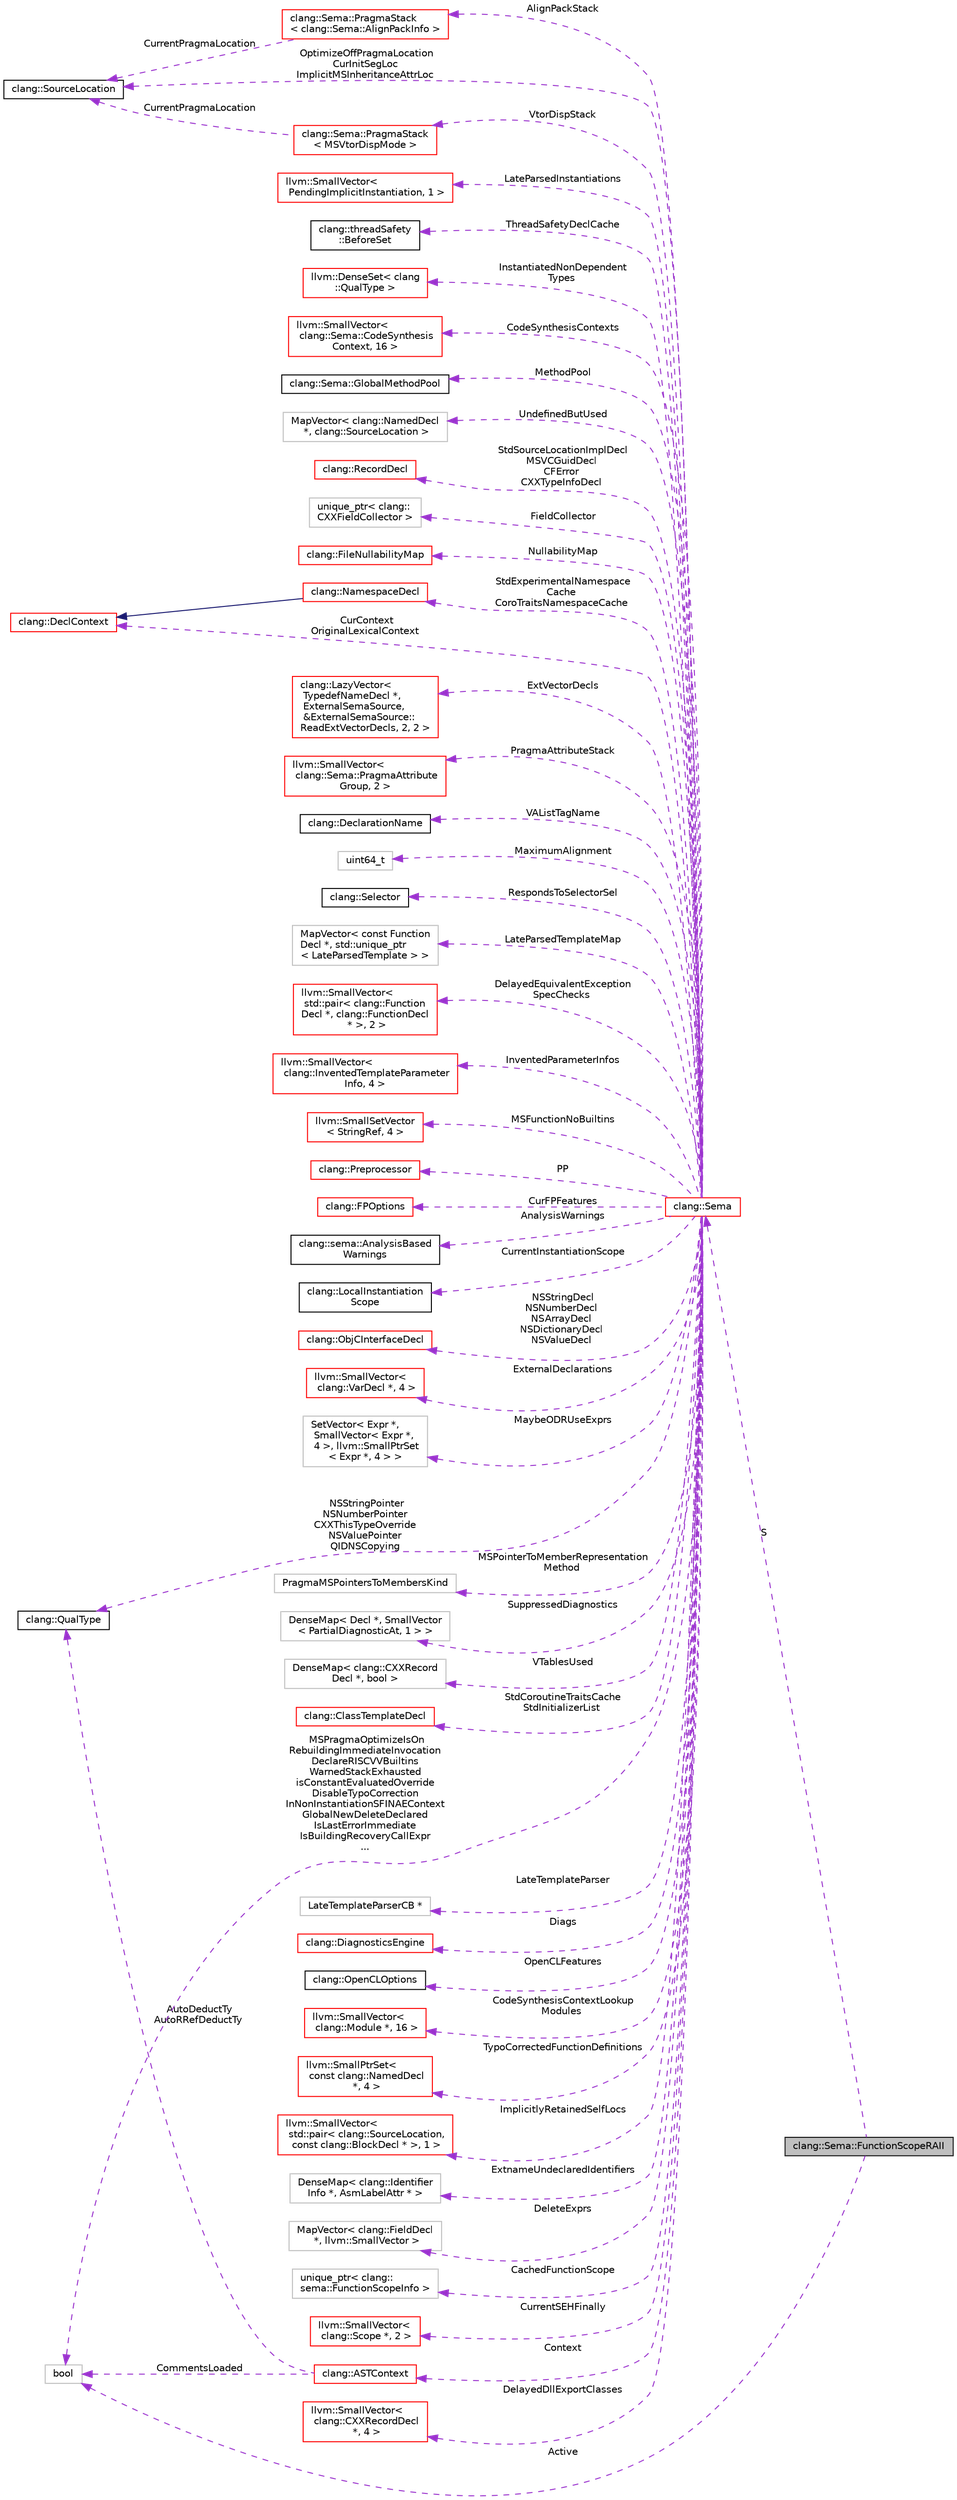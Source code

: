 digraph "clang::Sema::FunctionScopeRAII"
{
 // LATEX_PDF_SIZE
  bgcolor="transparent";
  edge [fontname="Helvetica",fontsize="10",labelfontname="Helvetica",labelfontsize="10"];
  node [fontname="Helvetica",fontsize="10",shape=record];
  rankdir="LR";
  Node1 [label="clang::Sema::FunctionScopeRAII",height=0.2,width=0.4,color="black", fillcolor="grey75", style="filled", fontcolor="black",tooltip="An RAII helper that pops function a function scope on exit."];
  Node2 -> Node1 [dir="back",color="darkorchid3",fontsize="10",style="dashed",label=" S" ,fontname="Helvetica"];
  Node2 [label="clang::Sema",height=0.2,width=0.4,color="red",URL="$classclang_1_1Sema.html",tooltip="Sema - This implements semantic analysis and AST building for C."];
  Node3 -> Node2 [dir="back",color="darkorchid3",fontsize="10",style="dashed",label=" LateParsedInstantiations" ,fontname="Helvetica"];
  Node3 [label="llvm::SmallVector\<\l PendingImplicitInstantiation, 1 \>",height=0.2,width=0.4,color="red",URL="$classllvm_1_1SmallVector.html",tooltip=" "];
  Node5 -> Node2 [dir="back",color="darkorchid3",fontsize="10",style="dashed",label=" ThreadSafetyDeclCache" ,fontname="Helvetica"];
  Node5 [label="clang::threadSafety\l::BeforeSet",height=0.2,width=0.4,color="black",URL="$classclang_1_1threadSafety_1_1BeforeSet.html",tooltip=" "];
  Node6 -> Node2 [dir="back",color="darkorchid3",fontsize="10",style="dashed",label=" InstantiatedNonDependent\lTypes" ,fontname="Helvetica"];
  Node6 [label="llvm::DenseSet\< clang\l::QualType \>",height=0.2,width=0.4,color="red",URL="$classllvm_1_1DenseSet.html",tooltip=" "];
  Node8 -> Node2 [dir="back",color="darkorchid3",fontsize="10",style="dashed",label=" CodeSynthesisContexts" ,fontname="Helvetica"];
  Node8 [label="llvm::SmallVector\<\l clang::Sema::CodeSynthesis\lContext, 16 \>",height=0.2,width=0.4,color="red",URL="$classllvm_1_1SmallVector.html",tooltip=" "];
  Node9 -> Node2 [dir="back",color="darkorchid3",fontsize="10",style="dashed",label=" MethodPool" ,fontname="Helvetica"];
  Node9 [label="clang::Sema::GlobalMethodPool",height=0.2,width=0.4,color="black",URL="$classclang_1_1Sema_1_1GlobalMethodPool.html",tooltip=" "];
  Node10 -> Node2 [dir="back",color="darkorchid3",fontsize="10",style="dashed",label=" UndefinedButUsed" ,fontname="Helvetica"];
  Node10 [label="MapVector\< clang::NamedDecl\l *, clang::SourceLocation \>",height=0.2,width=0.4,color="grey75",tooltip=" "];
  Node11 -> Node2 [dir="back",color="darkorchid3",fontsize="10",style="dashed",label=" StdSourceLocationImplDecl\nMSVCGuidDecl\nCFError\nCXXTypeInfoDecl" ,fontname="Helvetica"];
  Node11 [label="clang::RecordDecl",height=0.2,width=0.4,color="red",URL="$classclang_1_1RecordDecl.html",tooltip="Represents a struct/union/class."];
  Node35 -> Node2 [dir="back",color="darkorchid3",fontsize="10",style="dashed",label=" FieldCollector" ,fontname="Helvetica"];
  Node35 [label="unique_ptr\< clang::\lCXXFieldCollector \>",height=0.2,width=0.4,color="grey75",tooltip=" "];
  Node36 -> Node2 [dir="back",color="darkorchid3",fontsize="10",style="dashed",label=" NullabilityMap" ,fontname="Helvetica"];
  Node36 [label="clang::FileNullabilityMap",height=0.2,width=0.4,color="red",URL="$classclang_1_1FileNullabilityMap.html",tooltip="A mapping from file IDs to a record of whether we've seen nullability information in that file."];
  Node42 -> Node2 [dir="back",color="darkorchid3",fontsize="10",style="dashed",label=" AlignPackStack" ,fontname="Helvetica"];
  Node42 [label="clang::Sema::PragmaStack\l\< clang::Sema::AlignPackInfo \>",height=0.2,width=0.4,color="red",URL="$structclang_1_1Sema_1_1PragmaStack.html",tooltip=" "];
  Node38 -> Node42 [dir="back",color="darkorchid3",fontsize="10",style="dashed",label=" CurrentPragmaLocation" ,fontname="Helvetica"];
  Node38 [label="clang::SourceLocation",height=0.2,width=0.4,color="black",URL="$classclang_1_1SourceLocation.html",tooltip="Encodes a location in the source."];
  Node47 -> Node2 [dir="back",color="darkorchid3",fontsize="10",style="dashed",label=" ExtVectorDecls" ,fontname="Helvetica"];
  Node47 [label="clang::LazyVector\<\l TypedefNameDecl *,\l ExternalSemaSource,\l &ExternalSemaSource::\lReadExtVectorDecls, 2, 2 \>",height=0.2,width=0.4,color="red",URL="$classclang_1_1LazyVector.html",tooltip=" "];
  Node49 -> Node2 [dir="back",color="darkorchid3",fontsize="10",style="dashed",label=" PragmaAttributeStack" ,fontname="Helvetica"];
  Node49 [label="llvm::SmallVector\<\l clang::Sema::PragmaAttribute\lGroup, 2 \>",height=0.2,width=0.4,color="red",URL="$classllvm_1_1SmallVector.html",tooltip=" "];
  Node38 -> Node2 [dir="back",color="darkorchid3",fontsize="10",style="dashed",label=" OptimizeOffPragmaLocation\nCurInitSegLoc\nImplicitMSInheritanceAttrLoc" ,fontname="Helvetica"];
  Node50 -> Node2 [dir="back",color="darkorchid3",fontsize="10",style="dashed",label=" VAListTagName" ,fontname="Helvetica"];
  Node50 [label="clang::DeclarationName",height=0.2,width=0.4,color="black",URL="$classclang_1_1DeclarationName.html",tooltip="The name of a declaration."];
  Node51 -> Node2 [dir="back",color="darkorchid3",fontsize="10",style="dashed",label=" MaximumAlignment" ,fontname="Helvetica"];
  Node51 [label="uint64_t",height=0.2,width=0.4,color="grey75",tooltip=" "];
  Node52 -> Node2 [dir="back",color="darkorchid3",fontsize="10",style="dashed",label=" RespondsToSelectorSel" ,fontname="Helvetica"];
  Node52 [label="clang::Selector",height=0.2,width=0.4,color="black",URL="$classclang_1_1Selector.html",tooltip="Smart pointer class that efficiently represents Objective-C method names."];
  Node53 -> Node2 [dir="back",color="darkorchid3",fontsize="10",style="dashed",label=" LateParsedTemplateMap" ,fontname="Helvetica"];
  Node53 [label="MapVector\< const Function\lDecl *, std::unique_ptr\l\< LateParsedTemplate \> \>",height=0.2,width=0.4,color="grey75",tooltip=" "];
  Node54 -> Node2 [dir="back",color="darkorchid3",fontsize="10",style="dashed",label=" DelayedEquivalentException\lSpecChecks" ,fontname="Helvetica"];
  Node54 [label="llvm::SmallVector\<\l std::pair\< clang::Function\lDecl *, clang::FunctionDecl\l * \>, 2 \>",height=0.2,width=0.4,color="red",URL="$classllvm_1_1SmallVector.html",tooltip=" "];
  Node55 -> Node2 [dir="back",color="darkorchid3",fontsize="10",style="dashed",label=" InventedParameterInfos" ,fontname="Helvetica"];
  Node55 [label="llvm::SmallVector\<\l clang::InventedTemplateParameter\lInfo, 4 \>",height=0.2,width=0.4,color="red",URL="$classllvm_1_1SmallVector.html",tooltip=" "];
  Node56 -> Node2 [dir="back",color="darkorchid3",fontsize="10",style="dashed",label=" MSFunctionNoBuiltins" ,fontname="Helvetica"];
  Node56 [label="llvm::SmallSetVector\l\< StringRef, 4 \>",height=0.2,width=0.4,color="red",URL="$classllvm_1_1SmallSetVector.html",tooltip=" "];
  Node58 -> Node2 [dir="back",color="darkorchid3",fontsize="10",style="dashed",label=" PP" ,fontname="Helvetica"];
  Node58 [label="clang::Preprocessor",height=0.2,width=0.4,color="red",URL="$classclang_1_1Preprocessor.html",tooltip="Engages in a tight little dance with the lexer to efficiently preprocess tokens."];
  Node60 -> Node2 [dir="back",color="darkorchid3",fontsize="10",style="dashed",label=" CurFPFeatures" ,fontname="Helvetica"];
  Node60 [label="clang::FPOptions",height=0.2,width=0.4,color="red",URL="$classclang_1_1FPOptions.html",tooltip=" "];
  Node62 -> Node2 [dir="back",color="darkorchid3",fontsize="10",style="dashed",label=" AnalysisWarnings" ,fontname="Helvetica"];
  Node62 [label="clang::sema::AnalysisBased\lWarnings",height=0.2,width=0.4,color="black",URL="$classclang_1_1sema_1_1AnalysisBasedWarnings.html",tooltip=" "];
  Node63 -> Node2 [dir="back",color="darkorchid3",fontsize="10",style="dashed",label=" CurrentInstantiationScope" ,fontname="Helvetica"];
  Node63 [label="clang::LocalInstantiation\lScope",height=0.2,width=0.4,color="black",URL="$classclang_1_1LocalInstantiationScope.html",tooltip="A stack-allocated class that identifies which local variable declaration instantiations are present i..."];
  Node64 -> Node2 [dir="back",color="darkorchid3",fontsize="10",style="dashed",label=" NSStringDecl\nNSNumberDecl\nNSArrayDecl\nNSDictionaryDecl\nNSValueDecl" ,fontname="Helvetica"];
  Node64 [label="clang::ObjCInterfaceDecl",height=0.2,width=0.4,color="red",URL="$classclang_1_1ObjCInterfaceDecl.html",tooltip="Represents an ObjC class declaration."];
  Node67 -> Node2 [dir="back",color="darkorchid3",fontsize="10",style="dashed",label=" ExternalDeclarations" ,fontname="Helvetica"];
  Node67 [label="llvm::SmallVector\<\l clang::VarDecl *, 4 \>",height=0.2,width=0.4,color="red",URL="$classllvm_1_1SmallVector.html",tooltip=" "];
  Node68 -> Node2 [dir="back",color="darkorchid3",fontsize="10",style="dashed",label=" MaybeODRUseExprs" ,fontname="Helvetica"];
  Node68 [label="SetVector\< Expr *,\l SmallVector\< Expr *,\l 4 \>, llvm::SmallPtrSet\l\< Expr *, 4 \> \>",height=0.2,width=0.4,color="grey75",tooltip=" "];
  Node69 -> Node2 [dir="back",color="darkorchid3",fontsize="10",style="dashed",label=" VtorDispStack" ,fontname="Helvetica"];
  Node69 [label="clang::Sema::PragmaStack\l\< MSVtorDispMode \>",height=0.2,width=0.4,color="red",URL="$structclang_1_1Sema_1_1PragmaStack.html",tooltip=" "];
  Node38 -> Node69 [dir="back",color="darkorchid3",fontsize="10",style="dashed",label=" CurrentPragmaLocation" ,fontname="Helvetica"];
  Node71 -> Node2 [dir="back",color="darkorchid3",fontsize="10",style="dashed",label=" MSPointerToMemberRepresentation\lMethod" ,fontname="Helvetica"];
  Node71 [label="PragmaMSPointersToMembersKind",height=0.2,width=0.4,color="grey75",tooltip=" "];
  Node72 -> Node2 [dir="back",color="darkorchid3",fontsize="10",style="dashed",label=" SuppressedDiagnostics" ,fontname="Helvetica"];
  Node72 [label="DenseMap\< Decl *, SmallVector\l\< PartialDiagnosticAt, 1 \> \>",height=0.2,width=0.4,color="grey75",tooltip=" "];
  Node73 -> Node2 [dir="back",color="darkorchid3",fontsize="10",style="dashed",label=" VTablesUsed" ,fontname="Helvetica"];
  Node73 [label="DenseMap\< clang::CXXRecord\lDecl *, bool \>",height=0.2,width=0.4,color="grey75",tooltip=" "];
  Node74 -> Node2 [dir="back",color="darkorchid3",fontsize="10",style="dashed",label=" StdCoroutineTraitsCache\nStdInitializerList" ,fontname="Helvetica"];
  Node74 [label="clang::ClassTemplateDecl",height=0.2,width=0.4,color="red",URL="$classclang_1_1ClassTemplateDecl.html",tooltip="Declaration of a class template."];
  Node93 -> Node2 [dir="back",color="darkorchid3",fontsize="10",style="dashed",label=" StdExperimentalNamespace\lCache\nCoroTraitsNamespaceCache" ,fontname="Helvetica"];
  Node93 [label="clang::NamespaceDecl",height=0.2,width=0.4,color="red",URL="$classclang_1_1NamespaceDecl.html",tooltip="Represent a C++ namespace."];
  Node18 -> Node93 [dir="back",color="midnightblue",fontsize="10",style="solid",fontname="Helvetica"];
  Node18 [label="clang::DeclContext",height=0.2,width=0.4,color="red",URL="$classclang_1_1DeclContext.html",tooltip="DeclContext - This is used only as base class of specific decl types that can act as declaration cont..."];
  Node95 -> Node2 [dir="back",color="darkorchid3",fontsize="10",style="dashed",label=" LateTemplateParser" ,fontname="Helvetica"];
  Node95 [label="LateTemplateParserCB *",height=0.2,width=0.4,color="grey75",tooltip=" "];
  Node96 -> Node2 [dir="back",color="darkorchid3",fontsize="10",style="dashed",label=" Diags" ,fontname="Helvetica"];
  Node96 [label="clang::DiagnosticsEngine",height=0.2,width=0.4,color="red",URL="$classclang_1_1DiagnosticsEngine.html",tooltip="Concrete class used by the front-end to report problems and issues."];
  Node99 -> Node2 [dir="back",color="darkorchid3",fontsize="10",style="dashed",label=" OpenCLFeatures" ,fontname="Helvetica"];
  Node99 [label="clang::OpenCLOptions",height=0.2,width=0.4,color="black",URL="$classclang_1_1OpenCLOptions.html",tooltip="OpenCL supported extensions and optional core features."];
  Node100 -> Node2 [dir="back",color="darkorchid3",fontsize="10",style="dashed",label=" CodeSynthesisContextLookup\lModules" ,fontname="Helvetica"];
  Node100 [label="llvm::SmallVector\<\l clang::Module *, 16 \>",height=0.2,width=0.4,color="red",URL="$classllvm_1_1SmallVector.html",tooltip=" "];
  Node101 -> Node2 [dir="back",color="darkorchid3",fontsize="10",style="dashed",label=" TypoCorrectedFunctionDefinitions" ,fontname="Helvetica"];
  Node101 [label="llvm::SmallPtrSet\<\l const clang::NamedDecl\l *, 4 \>",height=0.2,width=0.4,color="red",URL="$classllvm_1_1SmallPtrSet.html",tooltip=" "];
  Node103 -> Node2 [dir="back",color="darkorchid3",fontsize="10",style="dashed",label=" ImplicitlyRetainedSelfLocs" ,fontname="Helvetica"];
  Node103 [label="llvm::SmallVector\<\l std::pair\< clang::SourceLocation,\l const clang::BlockDecl * \>, 1 \>",height=0.2,width=0.4,color="red",URL="$classllvm_1_1SmallVector.html",tooltip=" "];
  Node104 -> Node2 [dir="back",color="darkorchid3",fontsize="10",style="dashed",label=" ExtnameUndeclaredIdentifiers" ,fontname="Helvetica"];
  Node104 [label="DenseMap\< clang::Identifier\lInfo *, AsmLabelAttr * \>",height=0.2,width=0.4,color="grey75",tooltip=" "];
  Node105 -> Node2 [dir="back",color="darkorchid3",fontsize="10",style="dashed",label=" DeleteExprs" ,fontname="Helvetica"];
  Node105 [label="MapVector\< clang::FieldDecl\l *, llvm::SmallVector \>",height=0.2,width=0.4,color="grey75",tooltip=" "];
  Node106 -> Node2 [dir="back",color="darkorchid3",fontsize="10",style="dashed",label=" CachedFunctionScope" ,fontname="Helvetica"];
  Node106 [label="unique_ptr\< clang::\lsema::FunctionScopeInfo \>",height=0.2,width=0.4,color="grey75",tooltip=" "];
  Node107 -> Node2 [dir="back",color="darkorchid3",fontsize="10",style="dashed",label=" CurrentSEHFinally" ,fontname="Helvetica"];
  Node107 [label="llvm::SmallVector\<\l clang::Scope *, 2 \>",height=0.2,width=0.4,color="red",URL="$classllvm_1_1SmallVector.html",tooltip=" "];
  Node18 -> Node2 [dir="back",color="darkorchid3",fontsize="10",style="dashed",label=" CurContext\nOriginalLexicalContext" ,fontname="Helvetica"];
  Node108 -> Node2 [dir="back",color="darkorchid3",fontsize="10",style="dashed",label=" Context" ,fontname="Helvetica"];
  Node108 [label="clang::ASTContext",height=0.2,width=0.4,color="red",URL="$classclang_1_1ASTContext.html",tooltip="Holds long-lived AST nodes (such as types and decls) that can be referred to throughout the semantic ..."];
  Node118 -> Node108 [dir="back",color="darkorchid3",fontsize="10",style="dashed",label=" AutoDeductTy\nAutoRRefDeductTy" ,fontname="Helvetica"];
  Node118 [label="clang::QualType",height=0.2,width=0.4,color="black",URL="$classclang_1_1QualType.html",tooltip="A (possibly-)qualified type."];
  Node39 -> Node108 [dir="back",color="darkorchid3",fontsize="10",style="dashed",label=" CommentsLoaded" ,fontname="Helvetica"];
  Node39 [label="bool",height=0.2,width=0.4,color="grey75",tooltip=" "];
  Node129 -> Node2 [dir="back",color="darkorchid3",fontsize="10",style="dashed",label=" DelayedDllExportClasses" ,fontname="Helvetica"];
  Node129 [label="llvm::SmallVector\<\l clang::CXXRecordDecl\l *, 4 \>",height=0.2,width=0.4,color="red",URL="$classllvm_1_1SmallVector.html",tooltip=" "];
  Node118 -> Node2 [dir="back",color="darkorchid3",fontsize="10",style="dashed",label=" NSStringPointer\nNSNumberPointer\nCXXThisTypeOverride\nNSValuePointer\nQIDNSCopying" ,fontname="Helvetica"];
  Node39 -> Node2 [dir="back",color="darkorchid3",fontsize="10",style="dashed",label=" MSPragmaOptimizeIsOn\nRebuildingImmediateInvocation\nDeclareRISCVVBuiltins\nWarnedStackExhausted\nisConstantEvaluatedOverride\nDisableTypoCorrection\nInNonInstantiationSFINAEContext\nGlobalNewDeleteDeclared\nIsLastErrorImmediate\nIsBuildingRecoveryCallExpr\n..." ,fontname="Helvetica"];
  Node39 -> Node1 [dir="back",color="darkorchid3",fontsize="10",style="dashed",label=" Active" ,fontname="Helvetica"];
}
